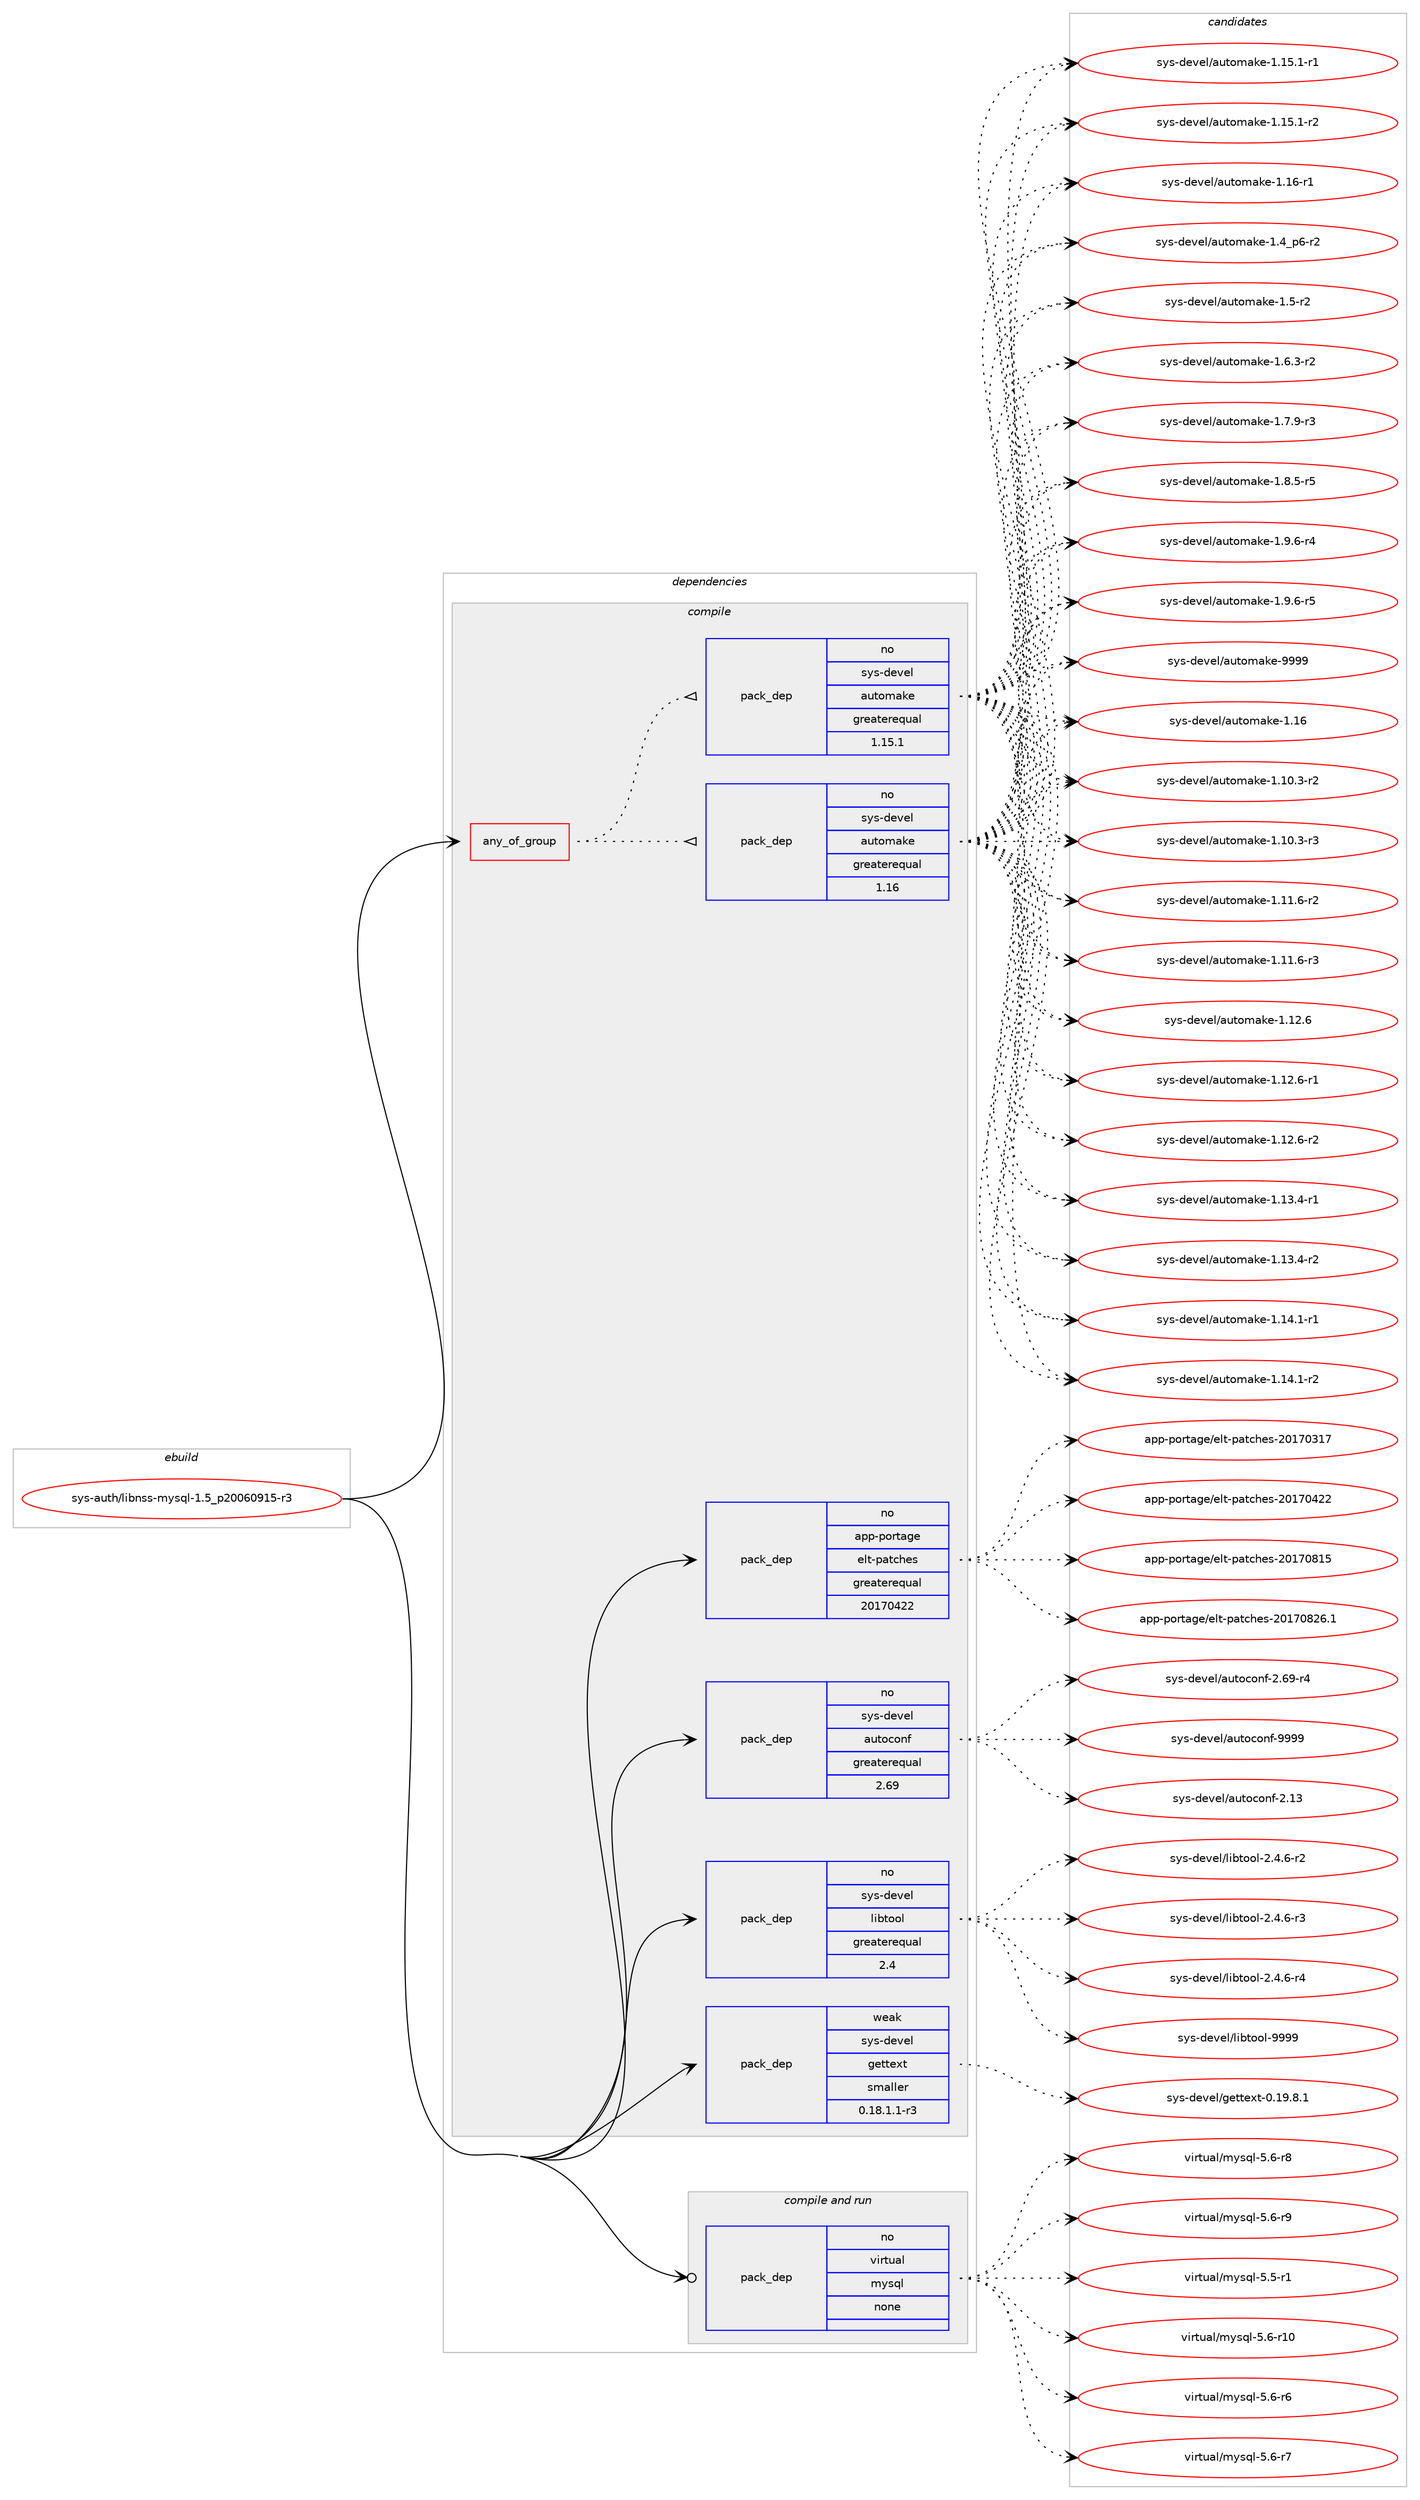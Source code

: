 digraph prolog {

# *************
# Graph options
# *************

newrank=true;
concentrate=true;
compound=true;
graph [rankdir=LR,fontname=Helvetica,fontsize=10,ranksep=1.5];#, ranksep=2.5, nodesep=0.2];
edge  [arrowhead=vee];
node  [fontname=Helvetica,fontsize=10];

# **********
# The ebuild
# **********

subgraph cluster_leftcol {
color=gray;
rank=same;
label=<<i>ebuild</i>>;
id [label="sys-auth/libnss-mysql-1.5_p20060915-r3", color=red, width=4, href="../sys-auth/libnss-mysql-1.5_p20060915-r3.svg"];
}

# ****************
# The dependencies
# ****************

subgraph cluster_midcol {
color=gray;
label=<<i>dependencies</i>>;
subgraph cluster_compile {
fillcolor="#eeeeee";
style=filled;
label=<<i>compile</i>>;
subgraph any18 {
dependency6129 [label=<<TABLE BORDER="0" CELLBORDER="1" CELLSPACING="0" CELLPADDING="4"><TR><TD CELLPADDING="10">any_of_group</TD></TR></TABLE>>, shape=none, color=red];subgraph pack5501 {
dependency6130 [label=<<TABLE BORDER="0" CELLBORDER="1" CELLSPACING="0" CELLPADDING="4" WIDTH="220"><TR><TD ROWSPAN="6" CELLPADDING="30">pack_dep</TD></TR><TR><TD WIDTH="110">no</TD></TR><TR><TD>sys-devel</TD></TR><TR><TD>automake</TD></TR><TR><TD>greaterequal</TD></TR><TR><TD>1.16</TD></TR></TABLE>>, shape=none, color=blue];
}
dependency6129:e -> dependency6130:w [weight=20,style="dotted",arrowhead="oinv"];
subgraph pack5502 {
dependency6131 [label=<<TABLE BORDER="0" CELLBORDER="1" CELLSPACING="0" CELLPADDING="4" WIDTH="220"><TR><TD ROWSPAN="6" CELLPADDING="30">pack_dep</TD></TR><TR><TD WIDTH="110">no</TD></TR><TR><TD>sys-devel</TD></TR><TR><TD>automake</TD></TR><TR><TD>greaterequal</TD></TR><TR><TD>1.15.1</TD></TR></TABLE>>, shape=none, color=blue];
}
dependency6129:e -> dependency6131:w [weight=20,style="dotted",arrowhead="oinv"];
}
id:e -> dependency6129:w [weight=20,style="solid",arrowhead="vee"];
subgraph pack5503 {
dependency6132 [label=<<TABLE BORDER="0" CELLBORDER="1" CELLSPACING="0" CELLPADDING="4" WIDTH="220"><TR><TD ROWSPAN="6" CELLPADDING="30">pack_dep</TD></TR><TR><TD WIDTH="110">no</TD></TR><TR><TD>app-portage</TD></TR><TR><TD>elt-patches</TD></TR><TR><TD>greaterequal</TD></TR><TR><TD>20170422</TD></TR></TABLE>>, shape=none, color=blue];
}
id:e -> dependency6132:w [weight=20,style="solid",arrowhead="vee"];
subgraph pack5504 {
dependency6133 [label=<<TABLE BORDER="0" CELLBORDER="1" CELLSPACING="0" CELLPADDING="4" WIDTH="220"><TR><TD ROWSPAN="6" CELLPADDING="30">pack_dep</TD></TR><TR><TD WIDTH="110">no</TD></TR><TR><TD>sys-devel</TD></TR><TR><TD>autoconf</TD></TR><TR><TD>greaterequal</TD></TR><TR><TD>2.69</TD></TR></TABLE>>, shape=none, color=blue];
}
id:e -> dependency6133:w [weight=20,style="solid",arrowhead="vee"];
subgraph pack5505 {
dependency6134 [label=<<TABLE BORDER="0" CELLBORDER="1" CELLSPACING="0" CELLPADDING="4" WIDTH="220"><TR><TD ROWSPAN="6" CELLPADDING="30">pack_dep</TD></TR><TR><TD WIDTH="110">no</TD></TR><TR><TD>sys-devel</TD></TR><TR><TD>libtool</TD></TR><TR><TD>greaterequal</TD></TR><TR><TD>2.4</TD></TR></TABLE>>, shape=none, color=blue];
}
id:e -> dependency6134:w [weight=20,style="solid",arrowhead="vee"];
subgraph pack5506 {
dependency6135 [label=<<TABLE BORDER="0" CELLBORDER="1" CELLSPACING="0" CELLPADDING="4" WIDTH="220"><TR><TD ROWSPAN="6" CELLPADDING="30">pack_dep</TD></TR><TR><TD WIDTH="110">weak</TD></TR><TR><TD>sys-devel</TD></TR><TR><TD>gettext</TD></TR><TR><TD>smaller</TD></TR><TR><TD>0.18.1.1-r3</TD></TR></TABLE>>, shape=none, color=blue];
}
id:e -> dependency6135:w [weight=20,style="solid",arrowhead="vee"];
}
subgraph cluster_compileandrun {
fillcolor="#eeeeee";
style=filled;
label=<<i>compile and run</i>>;
subgraph pack5507 {
dependency6136 [label=<<TABLE BORDER="0" CELLBORDER="1" CELLSPACING="0" CELLPADDING="4" WIDTH="220"><TR><TD ROWSPAN="6" CELLPADDING="30">pack_dep</TD></TR><TR><TD WIDTH="110">no</TD></TR><TR><TD>virtual</TD></TR><TR><TD>mysql</TD></TR><TR><TD>none</TD></TR><TR><TD></TD></TR></TABLE>>, shape=none, color=blue];
}
id:e -> dependency6136:w [weight=20,style="solid",arrowhead="odotvee"];
}
subgraph cluster_run {
fillcolor="#eeeeee";
style=filled;
label=<<i>run</i>>;
}
}

# **************
# The candidates
# **************

subgraph cluster_choices {
rank=same;
color=gray;
label=<<i>candidates</i>>;

subgraph choice5501 {
color=black;
nodesep=1;
choice115121115451001011181011084797117116111109971071014549464954 [label="sys-devel/automake-1.16", color=red, width=4,href="../sys-devel/automake-1.16.svg"];
choice11512111545100101118101108479711711611110997107101454946494846514511450 [label="sys-devel/automake-1.10.3-r2", color=red, width=4,href="../sys-devel/automake-1.10.3-r2.svg"];
choice11512111545100101118101108479711711611110997107101454946494846514511451 [label="sys-devel/automake-1.10.3-r3", color=red, width=4,href="../sys-devel/automake-1.10.3-r3.svg"];
choice11512111545100101118101108479711711611110997107101454946494946544511450 [label="sys-devel/automake-1.11.6-r2", color=red, width=4,href="../sys-devel/automake-1.11.6-r2.svg"];
choice11512111545100101118101108479711711611110997107101454946494946544511451 [label="sys-devel/automake-1.11.6-r3", color=red, width=4,href="../sys-devel/automake-1.11.6-r3.svg"];
choice1151211154510010111810110847971171161111099710710145494649504654 [label="sys-devel/automake-1.12.6", color=red, width=4,href="../sys-devel/automake-1.12.6.svg"];
choice11512111545100101118101108479711711611110997107101454946495046544511449 [label="sys-devel/automake-1.12.6-r1", color=red, width=4,href="../sys-devel/automake-1.12.6-r1.svg"];
choice11512111545100101118101108479711711611110997107101454946495046544511450 [label="sys-devel/automake-1.12.6-r2", color=red, width=4,href="../sys-devel/automake-1.12.6-r2.svg"];
choice11512111545100101118101108479711711611110997107101454946495146524511449 [label="sys-devel/automake-1.13.4-r1", color=red, width=4,href="../sys-devel/automake-1.13.4-r1.svg"];
choice11512111545100101118101108479711711611110997107101454946495146524511450 [label="sys-devel/automake-1.13.4-r2", color=red, width=4,href="../sys-devel/automake-1.13.4-r2.svg"];
choice11512111545100101118101108479711711611110997107101454946495246494511449 [label="sys-devel/automake-1.14.1-r1", color=red, width=4,href="../sys-devel/automake-1.14.1-r1.svg"];
choice11512111545100101118101108479711711611110997107101454946495246494511450 [label="sys-devel/automake-1.14.1-r2", color=red, width=4,href="../sys-devel/automake-1.14.1-r2.svg"];
choice11512111545100101118101108479711711611110997107101454946495346494511449 [label="sys-devel/automake-1.15.1-r1", color=red, width=4,href="../sys-devel/automake-1.15.1-r1.svg"];
choice11512111545100101118101108479711711611110997107101454946495346494511450 [label="sys-devel/automake-1.15.1-r2", color=red, width=4,href="../sys-devel/automake-1.15.1-r2.svg"];
choice1151211154510010111810110847971171161111099710710145494649544511449 [label="sys-devel/automake-1.16-r1", color=red, width=4,href="../sys-devel/automake-1.16-r1.svg"];
choice115121115451001011181011084797117116111109971071014549465295112544511450 [label="sys-devel/automake-1.4_p6-r2", color=red, width=4,href="../sys-devel/automake-1.4_p6-r2.svg"];
choice11512111545100101118101108479711711611110997107101454946534511450 [label="sys-devel/automake-1.5-r2", color=red, width=4,href="../sys-devel/automake-1.5-r2.svg"];
choice115121115451001011181011084797117116111109971071014549465446514511450 [label="sys-devel/automake-1.6.3-r2", color=red, width=4,href="../sys-devel/automake-1.6.3-r2.svg"];
choice115121115451001011181011084797117116111109971071014549465546574511451 [label="sys-devel/automake-1.7.9-r3", color=red, width=4,href="../sys-devel/automake-1.7.9-r3.svg"];
choice115121115451001011181011084797117116111109971071014549465646534511453 [label="sys-devel/automake-1.8.5-r5", color=red, width=4,href="../sys-devel/automake-1.8.5-r5.svg"];
choice115121115451001011181011084797117116111109971071014549465746544511452 [label="sys-devel/automake-1.9.6-r4", color=red, width=4,href="../sys-devel/automake-1.9.6-r4.svg"];
choice115121115451001011181011084797117116111109971071014549465746544511453 [label="sys-devel/automake-1.9.6-r5", color=red, width=4,href="../sys-devel/automake-1.9.6-r5.svg"];
choice115121115451001011181011084797117116111109971071014557575757 [label="sys-devel/automake-9999", color=red, width=4,href="../sys-devel/automake-9999.svg"];
dependency6130:e -> choice115121115451001011181011084797117116111109971071014549464954:w [style=dotted,weight="100"];
dependency6130:e -> choice11512111545100101118101108479711711611110997107101454946494846514511450:w [style=dotted,weight="100"];
dependency6130:e -> choice11512111545100101118101108479711711611110997107101454946494846514511451:w [style=dotted,weight="100"];
dependency6130:e -> choice11512111545100101118101108479711711611110997107101454946494946544511450:w [style=dotted,weight="100"];
dependency6130:e -> choice11512111545100101118101108479711711611110997107101454946494946544511451:w [style=dotted,weight="100"];
dependency6130:e -> choice1151211154510010111810110847971171161111099710710145494649504654:w [style=dotted,weight="100"];
dependency6130:e -> choice11512111545100101118101108479711711611110997107101454946495046544511449:w [style=dotted,weight="100"];
dependency6130:e -> choice11512111545100101118101108479711711611110997107101454946495046544511450:w [style=dotted,weight="100"];
dependency6130:e -> choice11512111545100101118101108479711711611110997107101454946495146524511449:w [style=dotted,weight="100"];
dependency6130:e -> choice11512111545100101118101108479711711611110997107101454946495146524511450:w [style=dotted,weight="100"];
dependency6130:e -> choice11512111545100101118101108479711711611110997107101454946495246494511449:w [style=dotted,weight="100"];
dependency6130:e -> choice11512111545100101118101108479711711611110997107101454946495246494511450:w [style=dotted,weight="100"];
dependency6130:e -> choice11512111545100101118101108479711711611110997107101454946495346494511449:w [style=dotted,weight="100"];
dependency6130:e -> choice11512111545100101118101108479711711611110997107101454946495346494511450:w [style=dotted,weight="100"];
dependency6130:e -> choice1151211154510010111810110847971171161111099710710145494649544511449:w [style=dotted,weight="100"];
dependency6130:e -> choice115121115451001011181011084797117116111109971071014549465295112544511450:w [style=dotted,weight="100"];
dependency6130:e -> choice11512111545100101118101108479711711611110997107101454946534511450:w [style=dotted,weight="100"];
dependency6130:e -> choice115121115451001011181011084797117116111109971071014549465446514511450:w [style=dotted,weight="100"];
dependency6130:e -> choice115121115451001011181011084797117116111109971071014549465546574511451:w [style=dotted,weight="100"];
dependency6130:e -> choice115121115451001011181011084797117116111109971071014549465646534511453:w [style=dotted,weight="100"];
dependency6130:e -> choice115121115451001011181011084797117116111109971071014549465746544511452:w [style=dotted,weight="100"];
dependency6130:e -> choice115121115451001011181011084797117116111109971071014549465746544511453:w [style=dotted,weight="100"];
dependency6130:e -> choice115121115451001011181011084797117116111109971071014557575757:w [style=dotted,weight="100"];
}
subgraph choice5502 {
color=black;
nodesep=1;
choice115121115451001011181011084797117116111109971071014549464954 [label="sys-devel/automake-1.16", color=red, width=4,href="../sys-devel/automake-1.16.svg"];
choice11512111545100101118101108479711711611110997107101454946494846514511450 [label="sys-devel/automake-1.10.3-r2", color=red, width=4,href="../sys-devel/automake-1.10.3-r2.svg"];
choice11512111545100101118101108479711711611110997107101454946494846514511451 [label="sys-devel/automake-1.10.3-r3", color=red, width=4,href="../sys-devel/automake-1.10.3-r3.svg"];
choice11512111545100101118101108479711711611110997107101454946494946544511450 [label="sys-devel/automake-1.11.6-r2", color=red, width=4,href="../sys-devel/automake-1.11.6-r2.svg"];
choice11512111545100101118101108479711711611110997107101454946494946544511451 [label="sys-devel/automake-1.11.6-r3", color=red, width=4,href="../sys-devel/automake-1.11.6-r3.svg"];
choice1151211154510010111810110847971171161111099710710145494649504654 [label="sys-devel/automake-1.12.6", color=red, width=4,href="../sys-devel/automake-1.12.6.svg"];
choice11512111545100101118101108479711711611110997107101454946495046544511449 [label="sys-devel/automake-1.12.6-r1", color=red, width=4,href="../sys-devel/automake-1.12.6-r1.svg"];
choice11512111545100101118101108479711711611110997107101454946495046544511450 [label="sys-devel/automake-1.12.6-r2", color=red, width=4,href="../sys-devel/automake-1.12.6-r2.svg"];
choice11512111545100101118101108479711711611110997107101454946495146524511449 [label="sys-devel/automake-1.13.4-r1", color=red, width=4,href="../sys-devel/automake-1.13.4-r1.svg"];
choice11512111545100101118101108479711711611110997107101454946495146524511450 [label="sys-devel/automake-1.13.4-r2", color=red, width=4,href="../sys-devel/automake-1.13.4-r2.svg"];
choice11512111545100101118101108479711711611110997107101454946495246494511449 [label="sys-devel/automake-1.14.1-r1", color=red, width=4,href="../sys-devel/automake-1.14.1-r1.svg"];
choice11512111545100101118101108479711711611110997107101454946495246494511450 [label="sys-devel/automake-1.14.1-r2", color=red, width=4,href="../sys-devel/automake-1.14.1-r2.svg"];
choice11512111545100101118101108479711711611110997107101454946495346494511449 [label="sys-devel/automake-1.15.1-r1", color=red, width=4,href="../sys-devel/automake-1.15.1-r1.svg"];
choice11512111545100101118101108479711711611110997107101454946495346494511450 [label="sys-devel/automake-1.15.1-r2", color=red, width=4,href="../sys-devel/automake-1.15.1-r2.svg"];
choice1151211154510010111810110847971171161111099710710145494649544511449 [label="sys-devel/automake-1.16-r1", color=red, width=4,href="../sys-devel/automake-1.16-r1.svg"];
choice115121115451001011181011084797117116111109971071014549465295112544511450 [label="sys-devel/automake-1.4_p6-r2", color=red, width=4,href="../sys-devel/automake-1.4_p6-r2.svg"];
choice11512111545100101118101108479711711611110997107101454946534511450 [label="sys-devel/automake-1.5-r2", color=red, width=4,href="../sys-devel/automake-1.5-r2.svg"];
choice115121115451001011181011084797117116111109971071014549465446514511450 [label="sys-devel/automake-1.6.3-r2", color=red, width=4,href="../sys-devel/automake-1.6.3-r2.svg"];
choice115121115451001011181011084797117116111109971071014549465546574511451 [label="sys-devel/automake-1.7.9-r3", color=red, width=4,href="../sys-devel/automake-1.7.9-r3.svg"];
choice115121115451001011181011084797117116111109971071014549465646534511453 [label="sys-devel/automake-1.8.5-r5", color=red, width=4,href="../sys-devel/automake-1.8.5-r5.svg"];
choice115121115451001011181011084797117116111109971071014549465746544511452 [label="sys-devel/automake-1.9.6-r4", color=red, width=4,href="../sys-devel/automake-1.9.6-r4.svg"];
choice115121115451001011181011084797117116111109971071014549465746544511453 [label="sys-devel/automake-1.9.6-r5", color=red, width=4,href="../sys-devel/automake-1.9.6-r5.svg"];
choice115121115451001011181011084797117116111109971071014557575757 [label="sys-devel/automake-9999", color=red, width=4,href="../sys-devel/automake-9999.svg"];
dependency6131:e -> choice115121115451001011181011084797117116111109971071014549464954:w [style=dotted,weight="100"];
dependency6131:e -> choice11512111545100101118101108479711711611110997107101454946494846514511450:w [style=dotted,weight="100"];
dependency6131:e -> choice11512111545100101118101108479711711611110997107101454946494846514511451:w [style=dotted,weight="100"];
dependency6131:e -> choice11512111545100101118101108479711711611110997107101454946494946544511450:w [style=dotted,weight="100"];
dependency6131:e -> choice11512111545100101118101108479711711611110997107101454946494946544511451:w [style=dotted,weight="100"];
dependency6131:e -> choice1151211154510010111810110847971171161111099710710145494649504654:w [style=dotted,weight="100"];
dependency6131:e -> choice11512111545100101118101108479711711611110997107101454946495046544511449:w [style=dotted,weight="100"];
dependency6131:e -> choice11512111545100101118101108479711711611110997107101454946495046544511450:w [style=dotted,weight="100"];
dependency6131:e -> choice11512111545100101118101108479711711611110997107101454946495146524511449:w [style=dotted,weight="100"];
dependency6131:e -> choice11512111545100101118101108479711711611110997107101454946495146524511450:w [style=dotted,weight="100"];
dependency6131:e -> choice11512111545100101118101108479711711611110997107101454946495246494511449:w [style=dotted,weight="100"];
dependency6131:e -> choice11512111545100101118101108479711711611110997107101454946495246494511450:w [style=dotted,weight="100"];
dependency6131:e -> choice11512111545100101118101108479711711611110997107101454946495346494511449:w [style=dotted,weight="100"];
dependency6131:e -> choice11512111545100101118101108479711711611110997107101454946495346494511450:w [style=dotted,weight="100"];
dependency6131:e -> choice1151211154510010111810110847971171161111099710710145494649544511449:w [style=dotted,weight="100"];
dependency6131:e -> choice115121115451001011181011084797117116111109971071014549465295112544511450:w [style=dotted,weight="100"];
dependency6131:e -> choice11512111545100101118101108479711711611110997107101454946534511450:w [style=dotted,weight="100"];
dependency6131:e -> choice115121115451001011181011084797117116111109971071014549465446514511450:w [style=dotted,weight="100"];
dependency6131:e -> choice115121115451001011181011084797117116111109971071014549465546574511451:w [style=dotted,weight="100"];
dependency6131:e -> choice115121115451001011181011084797117116111109971071014549465646534511453:w [style=dotted,weight="100"];
dependency6131:e -> choice115121115451001011181011084797117116111109971071014549465746544511452:w [style=dotted,weight="100"];
dependency6131:e -> choice115121115451001011181011084797117116111109971071014549465746544511453:w [style=dotted,weight="100"];
dependency6131:e -> choice115121115451001011181011084797117116111109971071014557575757:w [style=dotted,weight="100"];
}
subgraph choice5503 {
color=black;
nodesep=1;
choice97112112451121111141169710310147101108116451129711699104101115455048495548514955 [label="app-portage/elt-patches-20170317", color=red, width=4,href="../app-portage/elt-patches-20170317.svg"];
choice97112112451121111141169710310147101108116451129711699104101115455048495548525050 [label="app-portage/elt-patches-20170422", color=red, width=4,href="../app-portage/elt-patches-20170422.svg"];
choice97112112451121111141169710310147101108116451129711699104101115455048495548564953 [label="app-portage/elt-patches-20170815", color=red, width=4,href="../app-portage/elt-patches-20170815.svg"];
choice971121124511211111411697103101471011081164511297116991041011154550484955485650544649 [label="app-portage/elt-patches-20170826.1", color=red, width=4,href="../app-portage/elt-patches-20170826.1.svg"];
dependency6132:e -> choice97112112451121111141169710310147101108116451129711699104101115455048495548514955:w [style=dotted,weight="100"];
dependency6132:e -> choice97112112451121111141169710310147101108116451129711699104101115455048495548525050:w [style=dotted,weight="100"];
dependency6132:e -> choice97112112451121111141169710310147101108116451129711699104101115455048495548564953:w [style=dotted,weight="100"];
dependency6132:e -> choice971121124511211111411697103101471011081164511297116991041011154550484955485650544649:w [style=dotted,weight="100"];
}
subgraph choice5504 {
color=black;
nodesep=1;
choice115121115451001011181011084797117116111991111101024550464951 [label="sys-devel/autoconf-2.13", color=red, width=4,href="../sys-devel/autoconf-2.13.svg"];
choice1151211154510010111810110847971171161119911111010245504654574511452 [label="sys-devel/autoconf-2.69-r4", color=red, width=4,href="../sys-devel/autoconf-2.69-r4.svg"];
choice115121115451001011181011084797117116111991111101024557575757 [label="sys-devel/autoconf-9999", color=red, width=4,href="../sys-devel/autoconf-9999.svg"];
dependency6133:e -> choice115121115451001011181011084797117116111991111101024550464951:w [style=dotted,weight="100"];
dependency6133:e -> choice1151211154510010111810110847971171161119911111010245504654574511452:w [style=dotted,weight="100"];
dependency6133:e -> choice115121115451001011181011084797117116111991111101024557575757:w [style=dotted,weight="100"];
}
subgraph choice5505 {
color=black;
nodesep=1;
choice1151211154510010111810110847108105981161111111084550465246544511450 [label="sys-devel/libtool-2.4.6-r2", color=red, width=4,href="../sys-devel/libtool-2.4.6-r2.svg"];
choice1151211154510010111810110847108105981161111111084550465246544511451 [label="sys-devel/libtool-2.4.6-r3", color=red, width=4,href="../sys-devel/libtool-2.4.6-r3.svg"];
choice1151211154510010111810110847108105981161111111084550465246544511452 [label="sys-devel/libtool-2.4.6-r4", color=red, width=4,href="../sys-devel/libtool-2.4.6-r4.svg"];
choice1151211154510010111810110847108105981161111111084557575757 [label="sys-devel/libtool-9999", color=red, width=4,href="../sys-devel/libtool-9999.svg"];
dependency6134:e -> choice1151211154510010111810110847108105981161111111084550465246544511450:w [style=dotted,weight="100"];
dependency6134:e -> choice1151211154510010111810110847108105981161111111084550465246544511451:w [style=dotted,weight="100"];
dependency6134:e -> choice1151211154510010111810110847108105981161111111084550465246544511452:w [style=dotted,weight="100"];
dependency6134:e -> choice1151211154510010111810110847108105981161111111084557575757:w [style=dotted,weight="100"];
}
subgraph choice5506 {
color=black;
nodesep=1;
choice1151211154510010111810110847103101116116101120116454846495746564649 [label="sys-devel/gettext-0.19.8.1", color=red, width=4,href="../sys-devel/gettext-0.19.8.1.svg"];
dependency6135:e -> choice1151211154510010111810110847103101116116101120116454846495746564649:w [style=dotted,weight="100"];
}
subgraph choice5507 {
color=black;
nodesep=1;
choice1181051141161179710847109121115113108455346534511449 [label="virtual/mysql-5.5-r1", color=red, width=4,href="../virtual/mysql-5.5-r1.svg"];
choice118105114116117971084710912111511310845534654451144948 [label="virtual/mysql-5.6-r10", color=red, width=4,href="../virtual/mysql-5.6-r10.svg"];
choice1181051141161179710847109121115113108455346544511454 [label="virtual/mysql-5.6-r6", color=red, width=4,href="../virtual/mysql-5.6-r6.svg"];
choice1181051141161179710847109121115113108455346544511455 [label="virtual/mysql-5.6-r7", color=red, width=4,href="../virtual/mysql-5.6-r7.svg"];
choice1181051141161179710847109121115113108455346544511456 [label="virtual/mysql-5.6-r8", color=red, width=4,href="../virtual/mysql-5.6-r8.svg"];
choice1181051141161179710847109121115113108455346544511457 [label="virtual/mysql-5.6-r9", color=red, width=4,href="../virtual/mysql-5.6-r9.svg"];
dependency6136:e -> choice1181051141161179710847109121115113108455346534511449:w [style=dotted,weight="100"];
dependency6136:e -> choice118105114116117971084710912111511310845534654451144948:w [style=dotted,weight="100"];
dependency6136:e -> choice1181051141161179710847109121115113108455346544511454:w [style=dotted,weight="100"];
dependency6136:e -> choice1181051141161179710847109121115113108455346544511455:w [style=dotted,weight="100"];
dependency6136:e -> choice1181051141161179710847109121115113108455346544511456:w [style=dotted,weight="100"];
dependency6136:e -> choice1181051141161179710847109121115113108455346544511457:w [style=dotted,weight="100"];
}
}

}
